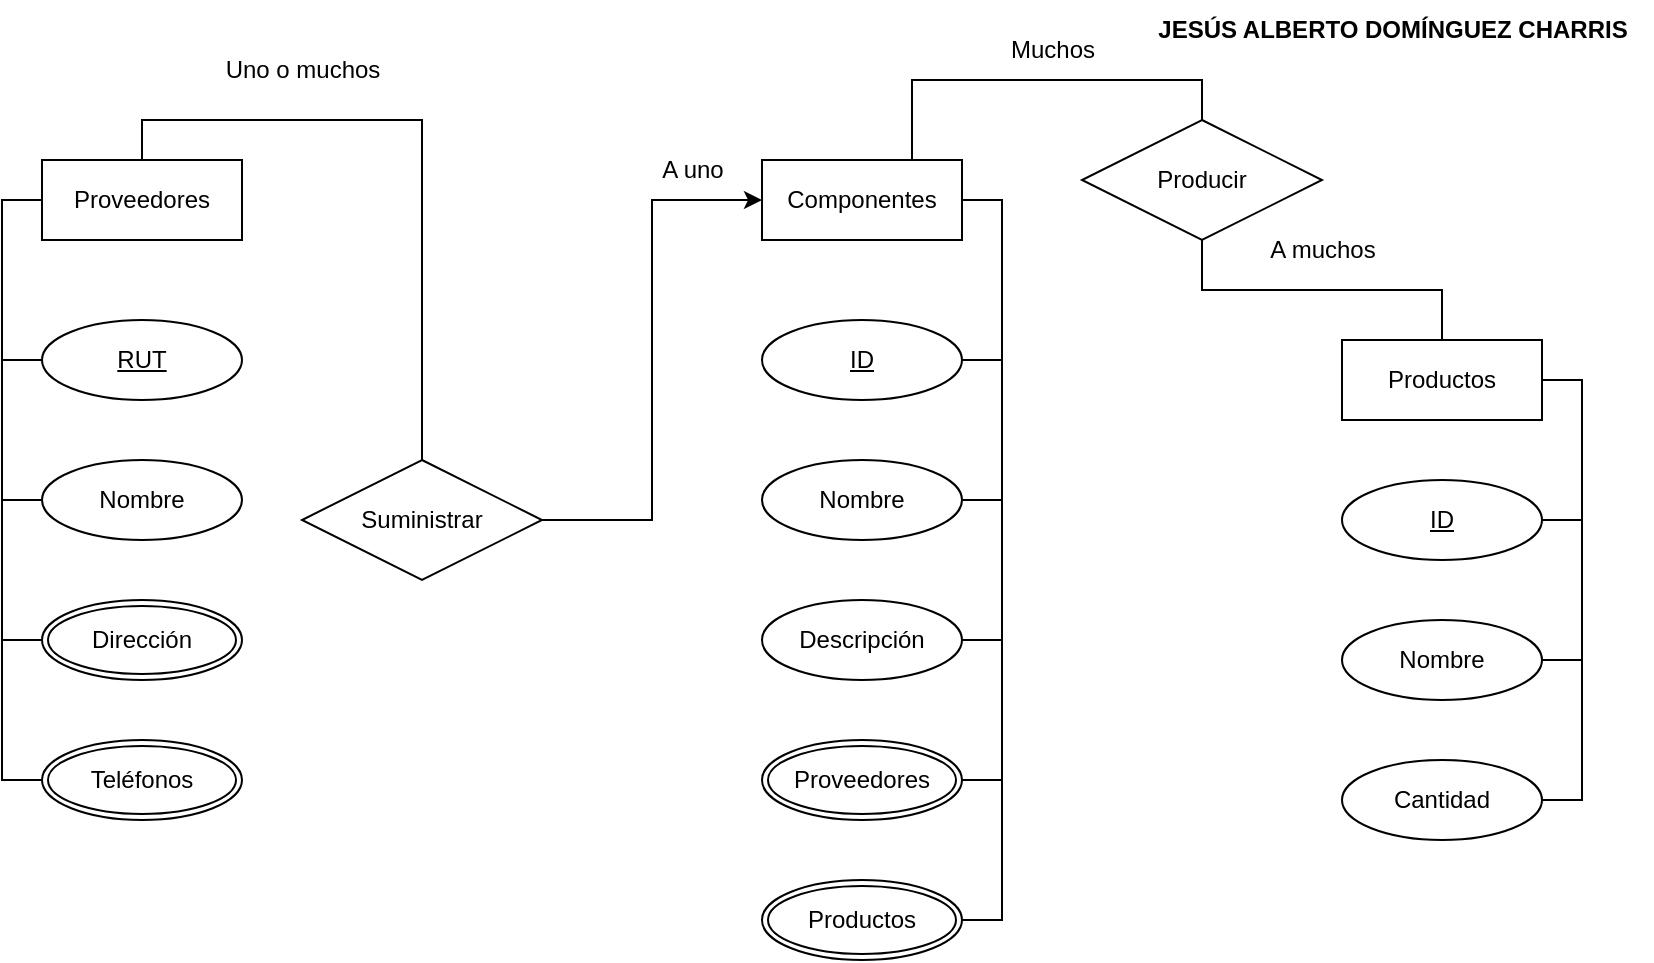 <mxfile version="21.6.5" type="device">
  <diagram id="R2lEEEUBdFMjLlhIrx00" name="Page-1">
    <mxGraphModel dx="1035" dy="616" grid="1" gridSize="10" guides="1" tooltips="1" connect="1" arrows="1" fold="1" page="1" pageScale="1" pageWidth="850" pageHeight="1100" math="0" shadow="0" extFonts="Permanent Marker^https://fonts.googleapis.com/css?family=Permanent+Marker">
      <root>
        <mxCell id="0" />
        <mxCell id="1" parent="0" />
        <mxCell id="ps7UMagSVTidVoUcBpAy-1" value="Productos" style="whiteSpace=wrap;html=1;align=center;" vertex="1" parent="1">
          <mxGeometry x="680" y="180" width="100" height="40" as="geometry" />
        </mxCell>
        <mxCell id="ps7UMagSVTidVoUcBpAy-14" style="edgeStyle=orthogonalEdgeStyle;rounded=0;orthogonalLoop=1;jettySize=auto;html=1;exitX=1;exitY=0.5;exitDx=0;exitDy=0;entryX=1;entryY=0.5;entryDx=0;entryDy=0;endArrow=none;endFill=0;" edge="1" parent="1" source="ps7UMagSVTidVoUcBpAy-2" target="ps7UMagSVTidVoUcBpAy-1">
          <mxGeometry relative="1" as="geometry" />
        </mxCell>
        <mxCell id="ps7UMagSVTidVoUcBpAy-2" value="ID" style="ellipse;whiteSpace=wrap;html=1;align=center;fontStyle=4;" vertex="1" parent="1">
          <mxGeometry x="680" y="250" width="100" height="40" as="geometry" />
        </mxCell>
        <mxCell id="ps7UMagSVTidVoUcBpAy-15" style="edgeStyle=orthogonalEdgeStyle;rounded=0;orthogonalLoop=1;jettySize=auto;html=1;exitX=1;exitY=0.5;exitDx=0;exitDy=0;entryX=1;entryY=0.5;entryDx=0;entryDy=0;endArrow=none;endFill=0;" edge="1" parent="1" source="ps7UMagSVTidVoUcBpAy-3" target="ps7UMagSVTidVoUcBpAy-1">
          <mxGeometry relative="1" as="geometry">
            <mxPoint x="820" y="240" as="targetPoint" />
          </mxGeometry>
        </mxCell>
        <mxCell id="ps7UMagSVTidVoUcBpAy-3" value="Nombre" style="ellipse;whiteSpace=wrap;html=1;align=center;" vertex="1" parent="1">
          <mxGeometry x="680" y="320" width="100" height="40" as="geometry" />
        </mxCell>
        <mxCell id="ps7UMagSVTidVoUcBpAy-16" style="edgeStyle=orthogonalEdgeStyle;rounded=0;orthogonalLoop=1;jettySize=auto;html=1;exitX=1;exitY=0.5;exitDx=0;exitDy=0;entryX=1;entryY=0.5;entryDx=0;entryDy=0;endArrow=none;endFill=0;" edge="1" parent="1" source="ps7UMagSVTidVoUcBpAy-4" target="ps7UMagSVTidVoUcBpAy-1">
          <mxGeometry relative="1" as="geometry" />
        </mxCell>
        <mxCell id="ps7UMagSVTidVoUcBpAy-4" value="Cantidad" style="ellipse;whiteSpace=wrap;html=1;align=center;" vertex="1" parent="1">
          <mxGeometry x="680" y="390" width="100" height="40" as="geometry" />
        </mxCell>
        <mxCell id="ps7UMagSVTidVoUcBpAy-27" style="edgeStyle=orthogonalEdgeStyle;rounded=0;orthogonalLoop=1;jettySize=auto;html=1;exitX=0.75;exitY=0;exitDx=0;exitDy=0;entryX=0.5;entryY=0;entryDx=0;entryDy=0;endArrow=none;endFill=0;" edge="1" parent="1" source="ps7UMagSVTidVoUcBpAy-5" target="ps7UMagSVTidVoUcBpAy-11">
          <mxGeometry relative="1" as="geometry" />
        </mxCell>
        <mxCell id="ps7UMagSVTidVoUcBpAy-5" value="Componentes" style="whiteSpace=wrap;html=1;align=center;" vertex="1" parent="1">
          <mxGeometry x="390" y="90" width="100" height="40" as="geometry" />
        </mxCell>
        <mxCell id="ps7UMagSVTidVoUcBpAy-20" style="edgeStyle=orthogonalEdgeStyle;rounded=0;orthogonalLoop=1;jettySize=auto;html=1;exitX=1;exitY=0.5;exitDx=0;exitDy=0;entryX=1;entryY=0.5;entryDx=0;entryDy=0;endArrow=none;endFill=0;" edge="1" parent="1" source="ps7UMagSVTidVoUcBpAy-6" target="ps7UMagSVTidVoUcBpAy-5">
          <mxGeometry relative="1" as="geometry" />
        </mxCell>
        <mxCell id="ps7UMagSVTidVoUcBpAy-6" value="ID" style="ellipse;whiteSpace=wrap;html=1;align=center;fontStyle=4;" vertex="1" parent="1">
          <mxGeometry x="390" y="170" width="100" height="40" as="geometry" />
        </mxCell>
        <mxCell id="ps7UMagSVTidVoUcBpAy-22" style="edgeStyle=orthogonalEdgeStyle;rounded=0;orthogonalLoop=1;jettySize=auto;html=1;exitX=1;exitY=0.5;exitDx=0;exitDy=0;entryX=1;entryY=0.5;entryDx=0;entryDy=0;endArrow=none;endFill=0;" edge="1" parent="1" source="ps7UMagSVTidVoUcBpAy-7" target="ps7UMagSVTidVoUcBpAy-5">
          <mxGeometry relative="1" as="geometry" />
        </mxCell>
        <mxCell id="ps7UMagSVTidVoUcBpAy-7" value="Nombre" style="ellipse;whiteSpace=wrap;html=1;align=center;" vertex="1" parent="1">
          <mxGeometry x="390" y="240" width="100" height="40" as="geometry" />
        </mxCell>
        <mxCell id="ps7UMagSVTidVoUcBpAy-23" style="edgeStyle=orthogonalEdgeStyle;rounded=0;orthogonalLoop=1;jettySize=auto;html=1;exitX=1;exitY=0.5;exitDx=0;exitDy=0;entryX=1;entryY=0.5;entryDx=0;entryDy=0;endArrow=none;endFill=0;" edge="1" parent="1" source="ps7UMagSVTidVoUcBpAy-8" target="ps7UMagSVTidVoUcBpAy-5">
          <mxGeometry relative="1" as="geometry" />
        </mxCell>
        <mxCell id="ps7UMagSVTidVoUcBpAy-8" value="Descripción" style="ellipse;whiteSpace=wrap;html=1;align=center;" vertex="1" parent="1">
          <mxGeometry x="390" y="310" width="100" height="40" as="geometry" />
        </mxCell>
        <mxCell id="ps7UMagSVTidVoUcBpAy-28" style="edgeStyle=orthogonalEdgeStyle;rounded=0;orthogonalLoop=1;jettySize=auto;html=1;exitX=0.5;exitY=1;exitDx=0;exitDy=0;entryX=0.5;entryY=0;entryDx=0;entryDy=0;endArrow=none;endFill=0;" edge="1" parent="1" source="ps7UMagSVTidVoUcBpAy-11" target="ps7UMagSVTidVoUcBpAy-1">
          <mxGeometry relative="1" as="geometry" />
        </mxCell>
        <mxCell id="ps7UMagSVTidVoUcBpAy-11" value="Producir" style="shape=rhombus;perimeter=rhombusPerimeter;whiteSpace=wrap;html=1;align=center;" vertex="1" parent="1">
          <mxGeometry x="550" y="70" width="120" height="60" as="geometry" />
        </mxCell>
        <mxCell id="ps7UMagSVTidVoUcBpAy-32" style="edgeStyle=orthogonalEdgeStyle;rounded=0;orthogonalLoop=1;jettySize=auto;html=1;exitX=0.5;exitY=0;exitDx=0;exitDy=0;entryX=0.5;entryY=0;entryDx=0;entryDy=0;endArrow=none;endFill=0;" edge="1" parent="1" source="ps7UMagSVTidVoUcBpAy-13" target="ps7UMagSVTidVoUcBpAy-31">
          <mxGeometry relative="1" as="geometry" />
        </mxCell>
        <mxCell id="ps7UMagSVTidVoUcBpAy-13" value="Proveedores" style="whiteSpace=wrap;html=1;align=center;" vertex="1" parent="1">
          <mxGeometry x="30" y="90" width="100" height="40" as="geometry" />
        </mxCell>
        <mxCell id="ps7UMagSVTidVoUcBpAy-24" style="edgeStyle=orthogonalEdgeStyle;rounded=0;orthogonalLoop=1;jettySize=auto;html=1;exitX=1;exitY=0.5;exitDx=0;exitDy=0;entryX=1;entryY=0.5;entryDx=0;entryDy=0;endArrow=none;endFill=0;" edge="1" parent="1" source="ps7UMagSVTidVoUcBpAy-17" target="ps7UMagSVTidVoUcBpAy-5">
          <mxGeometry relative="1" as="geometry" />
        </mxCell>
        <mxCell id="ps7UMagSVTidVoUcBpAy-17" value="Proveedores" style="ellipse;shape=doubleEllipse;margin=3;whiteSpace=wrap;html=1;align=center;" vertex="1" parent="1">
          <mxGeometry x="390" y="380" width="100" height="40" as="geometry" />
        </mxCell>
        <mxCell id="ps7UMagSVTidVoUcBpAy-25" style="edgeStyle=orthogonalEdgeStyle;rounded=0;orthogonalLoop=1;jettySize=auto;html=1;exitX=1;exitY=0.5;exitDx=0;exitDy=0;entryX=1;entryY=0.5;entryDx=0;entryDy=0;endArrow=none;endFill=0;" edge="1" parent="1" source="ps7UMagSVTidVoUcBpAy-18" target="ps7UMagSVTidVoUcBpAy-5">
          <mxGeometry relative="1" as="geometry" />
        </mxCell>
        <mxCell id="ps7UMagSVTidVoUcBpAy-18" value="Productos" style="ellipse;shape=doubleEllipse;margin=3;whiteSpace=wrap;html=1;align=center;" vertex="1" parent="1">
          <mxGeometry x="390" y="450" width="100" height="40" as="geometry" />
        </mxCell>
        <mxCell id="ps7UMagSVTidVoUcBpAy-29" value="Muchos" style="text;html=1;align=center;verticalAlign=middle;resizable=0;points=[];autosize=1;strokeColor=none;fillColor=none;" vertex="1" parent="1">
          <mxGeometry x="500" y="20" width="70" height="30" as="geometry" />
        </mxCell>
        <mxCell id="ps7UMagSVTidVoUcBpAy-30" value="A muchos" style="text;html=1;align=center;verticalAlign=middle;resizable=0;points=[];autosize=1;strokeColor=none;fillColor=none;" vertex="1" parent="1">
          <mxGeometry x="630" y="120" width="80" height="30" as="geometry" />
        </mxCell>
        <mxCell id="ps7UMagSVTidVoUcBpAy-33" style="edgeStyle=orthogonalEdgeStyle;rounded=0;orthogonalLoop=1;jettySize=auto;html=1;exitX=1;exitY=0.5;exitDx=0;exitDy=0;entryX=0;entryY=0.5;entryDx=0;entryDy=0;" edge="1" parent="1" source="ps7UMagSVTidVoUcBpAy-31" target="ps7UMagSVTidVoUcBpAy-5">
          <mxGeometry relative="1" as="geometry" />
        </mxCell>
        <mxCell id="ps7UMagSVTidVoUcBpAy-31" value="Suministrar" style="shape=rhombus;perimeter=rhombusPerimeter;whiteSpace=wrap;html=1;align=center;" vertex="1" parent="1">
          <mxGeometry x="160" y="240" width="120" height="60" as="geometry" />
        </mxCell>
        <mxCell id="ps7UMagSVTidVoUcBpAy-34" value="Uno o muchos" style="text;html=1;align=center;verticalAlign=middle;resizable=0;points=[];autosize=1;strokeColor=none;fillColor=none;" vertex="1" parent="1">
          <mxGeometry x="110" y="30" width="100" height="30" as="geometry" />
        </mxCell>
        <mxCell id="ps7UMagSVTidVoUcBpAy-35" value="A uno" style="text;html=1;align=center;verticalAlign=middle;resizable=0;points=[];autosize=1;strokeColor=none;fillColor=none;" vertex="1" parent="1">
          <mxGeometry x="330" y="80" width="50" height="30" as="geometry" />
        </mxCell>
        <mxCell id="ps7UMagSVTidVoUcBpAy-43" style="edgeStyle=orthogonalEdgeStyle;rounded=0;orthogonalLoop=1;jettySize=auto;html=1;exitX=0;exitY=0.5;exitDx=0;exitDy=0;entryX=0;entryY=0.5;entryDx=0;entryDy=0;endArrow=none;endFill=0;" edge="1" parent="1" source="ps7UMagSVTidVoUcBpAy-37" target="ps7UMagSVTidVoUcBpAy-13">
          <mxGeometry relative="1" as="geometry" />
        </mxCell>
        <mxCell id="ps7UMagSVTidVoUcBpAy-37" value="RUT" style="ellipse;whiteSpace=wrap;html=1;align=center;fontStyle=4;" vertex="1" parent="1">
          <mxGeometry x="30" y="170" width="100" height="40" as="geometry" />
        </mxCell>
        <mxCell id="ps7UMagSVTidVoUcBpAy-44" style="edgeStyle=orthogonalEdgeStyle;rounded=0;orthogonalLoop=1;jettySize=auto;html=1;exitX=0;exitY=0.5;exitDx=0;exitDy=0;entryX=0;entryY=0.5;entryDx=0;entryDy=0;endArrow=none;endFill=0;" edge="1" parent="1" source="ps7UMagSVTidVoUcBpAy-38" target="ps7UMagSVTidVoUcBpAy-13">
          <mxGeometry relative="1" as="geometry" />
        </mxCell>
        <mxCell id="ps7UMagSVTidVoUcBpAy-38" value="Nombre" style="ellipse;whiteSpace=wrap;html=1;align=center;" vertex="1" parent="1">
          <mxGeometry x="30" y="240" width="100" height="40" as="geometry" />
        </mxCell>
        <mxCell id="ps7UMagSVTidVoUcBpAy-46" style="edgeStyle=orthogonalEdgeStyle;rounded=0;orthogonalLoop=1;jettySize=auto;html=1;exitX=0;exitY=0.5;exitDx=0;exitDy=0;entryX=0;entryY=0.5;entryDx=0;entryDy=0;endArrow=none;endFill=0;" edge="1" parent="1" source="ps7UMagSVTidVoUcBpAy-39" target="ps7UMagSVTidVoUcBpAy-13">
          <mxGeometry relative="1" as="geometry" />
        </mxCell>
        <mxCell id="ps7UMagSVTidVoUcBpAy-39" value="Teléfonos" style="ellipse;shape=doubleEllipse;margin=3;whiteSpace=wrap;html=1;align=center;" vertex="1" parent="1">
          <mxGeometry x="30" y="380" width="100" height="40" as="geometry" />
        </mxCell>
        <mxCell id="ps7UMagSVTidVoUcBpAy-45" style="edgeStyle=orthogonalEdgeStyle;rounded=0;orthogonalLoop=1;jettySize=auto;html=1;exitX=0;exitY=0.5;exitDx=0;exitDy=0;entryX=0;entryY=0.5;entryDx=0;entryDy=0;endArrow=none;endFill=0;" edge="1" parent="1" source="ps7UMagSVTidVoUcBpAy-42" target="ps7UMagSVTidVoUcBpAy-13">
          <mxGeometry relative="1" as="geometry" />
        </mxCell>
        <mxCell id="ps7UMagSVTidVoUcBpAy-42" value="Dirección" style="ellipse;shape=doubleEllipse;margin=3;whiteSpace=wrap;html=1;align=center;" vertex="1" parent="1">
          <mxGeometry x="30" y="310" width="100" height="40" as="geometry" />
        </mxCell>
        <mxCell id="ps7UMagSVTidVoUcBpAy-47" value="&lt;b&gt;JESÚS ALBERTO DOMÍNGUEZ CHARRIS&lt;/b&gt;" style="text;html=1;align=center;verticalAlign=middle;resizable=0;points=[];autosize=1;strokeColor=none;fillColor=none;" vertex="1" parent="1">
          <mxGeometry x="575" y="10" width="260" height="30" as="geometry" />
        </mxCell>
      </root>
    </mxGraphModel>
  </diagram>
</mxfile>
